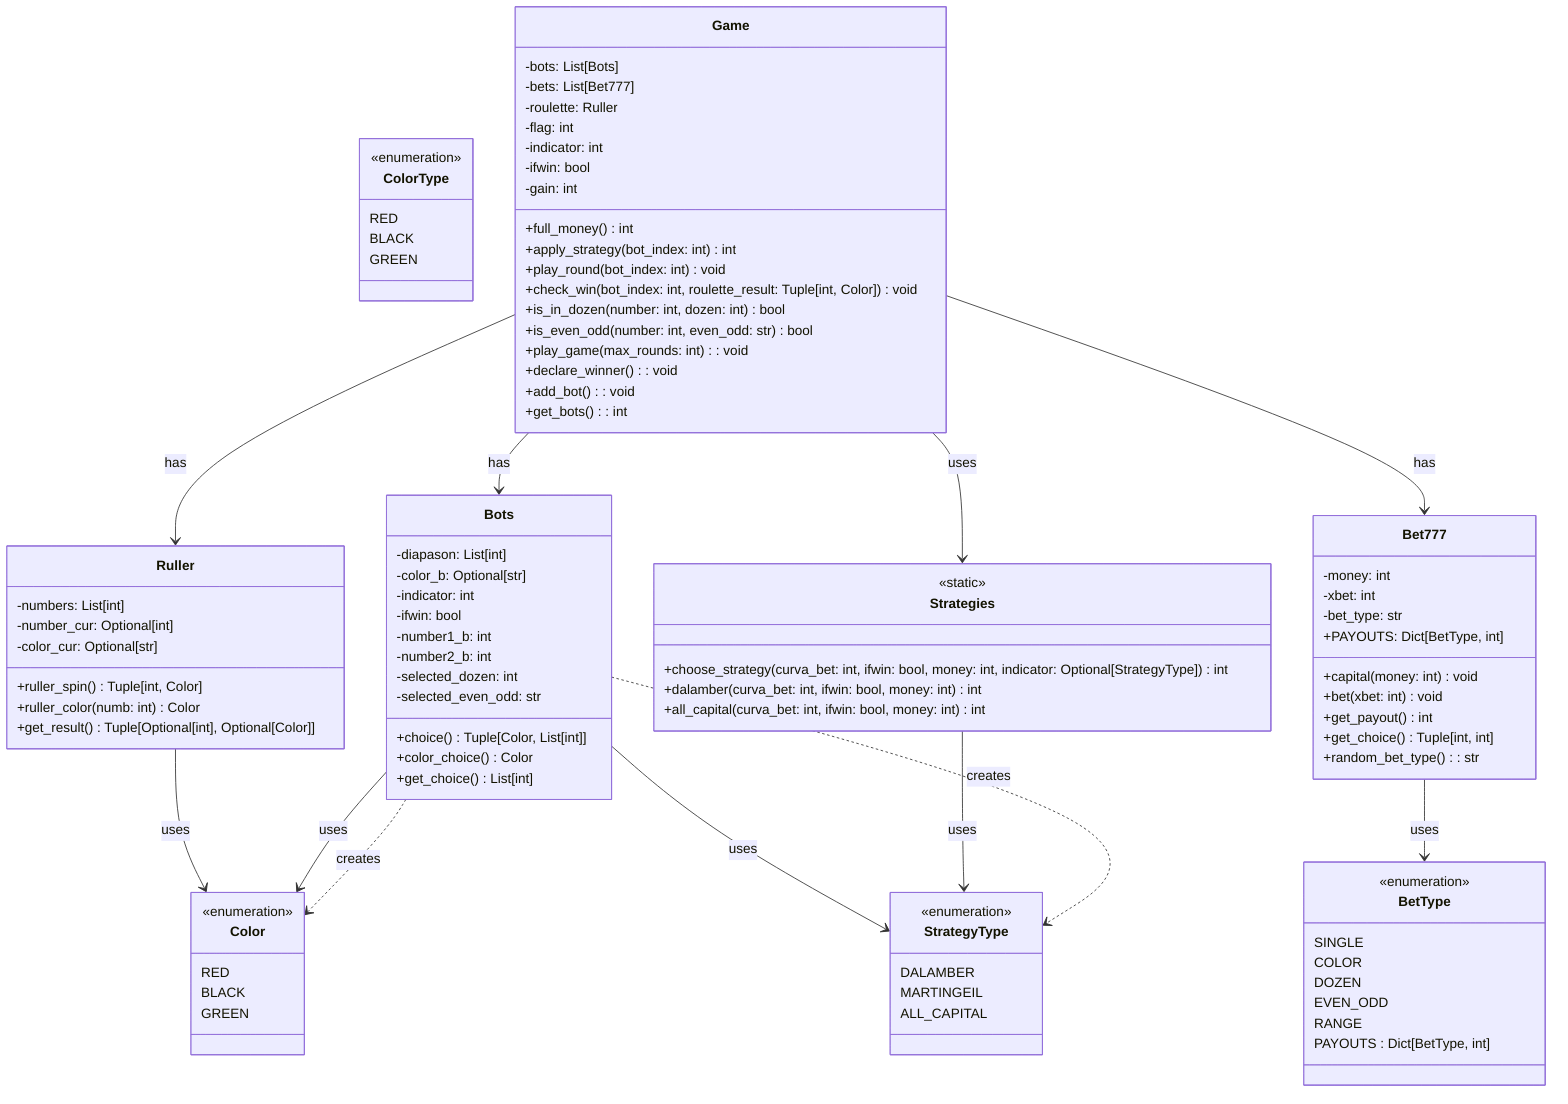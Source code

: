classDiagram
    %% Enumerations
    class StrategyType {
        <<enumeration>>
        DALAMBER
        MARTINGEIL
        ALL_CAPITAL
    }

    class Color {
        <<enumeration>>
        RED
        BLACK
        GREEN
    }

    class ColorType {
        <<enumeration>>
        RED
        BLACK
        GREEN
    }

    class BetType {
        <<enumeration>>
        SINGLE
        COLOR
        DOZEN
        EVEN_ODD
        RANGE
        PAYOUTS : Dict[BetType, int]
    }

    %% Main Classes
    class Ruller {
        -numbers: List[int]
        -number_cur: Optional[int]
        -color_cur: Optional[str]
        +ruller_spin() Tuple[int, Color]
        +ruller_color(numb: int) Color
        +get_result() Tuple[Optional[int], Optional[Color]]
    }

    class Bots {
        -diapason: List[int]
        -color_b: Optional[str]
        -indicator: int
        -ifwin: bool
        -number1_b: int
        -number2_b: int
        -selected_dozen: int
        -selected_even_odd: str
        +choice() Tuple[Color, List[int]]
        +color_choice() Color
        +get_choice() List[int]
    }

    class Bet777 {
        -money: int
        -xbet: int
        -bet_type: str
        +PAYOUTS: Dict[BetType, int]
        +capital(money: int) void
        +bet(xbet: int) void
        +get_payout() int
        +get_choice() Tuple[int, int]
        +random_bet_type(): str
    }

    class Strategies {
        <<static>>
        +choose_strategy(curva_bet: int, ifwin: bool, money: int, indicator: Optional[StrategyType]) int
        +dalamber(curva_bet: int, ifwin: bool, money: int) int
        +all_capital(curva_bet: int, ifwin: bool, money: int) int
    }

    class Game {
        -bots: List[Bots]
        -bets: List[Bet777]
        -roulette: Ruller
        -flag: int
        -indicator: int
        -ifwin: bool
        -gain: int
        +full_money() int
        +apply_strategy(bot_index: int) int
        +play_round(bot_index: int) void
        +check_win(bot_index: int, roulette_result: Tuple[int, Color]) void
        +is_in_dozen(number: int, dozen: int) bool
        +is_even_odd(number: int, even_odd: str) bool
        +play_game(max_rounds: int): void
        +declare_winner(): void
        +add_bot(): void
        +get_bots(): int
    }

    %% Relationships
    Ruller --> Color : uses
    Bots --> Color : uses
    Bots --> StrategyType : uses
    Bet777 --> BetType : uses
    Strategies --> StrategyType : uses
    Game --> Ruller : has
    Game --> Bots : has
    Game --> Bet777 : has
    Game --> Strategies : uses

    %% Dependency relationships
    Bots ..> Color : creates
    Bots ..> StrategyType : creates